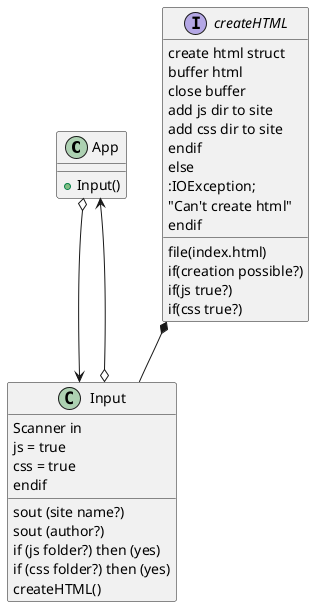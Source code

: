 @startuml
'https://plantuml.com/sequence-diagram

class App {
    + Input()
}
class Input {
    Scanner in
    sout (site name?)
    sout (author?)
    if (js folder?) then (yes)
        js = true
    if (css folder?) then (yes)
        css = true
    endif
    createHTML()
}

interface createHTML {
    create html struct
    file(index.html)
    if(creation possible?)
        buffer html
        close buffer
        if(js true?)
            add js dir to site
        if(css true?)
            add css dir to site
        endif
    else
        :IOException;
        "Can't create html"
    endif
}

App o--> Input
Input o--> App
createHTML *-- Input
@enduml